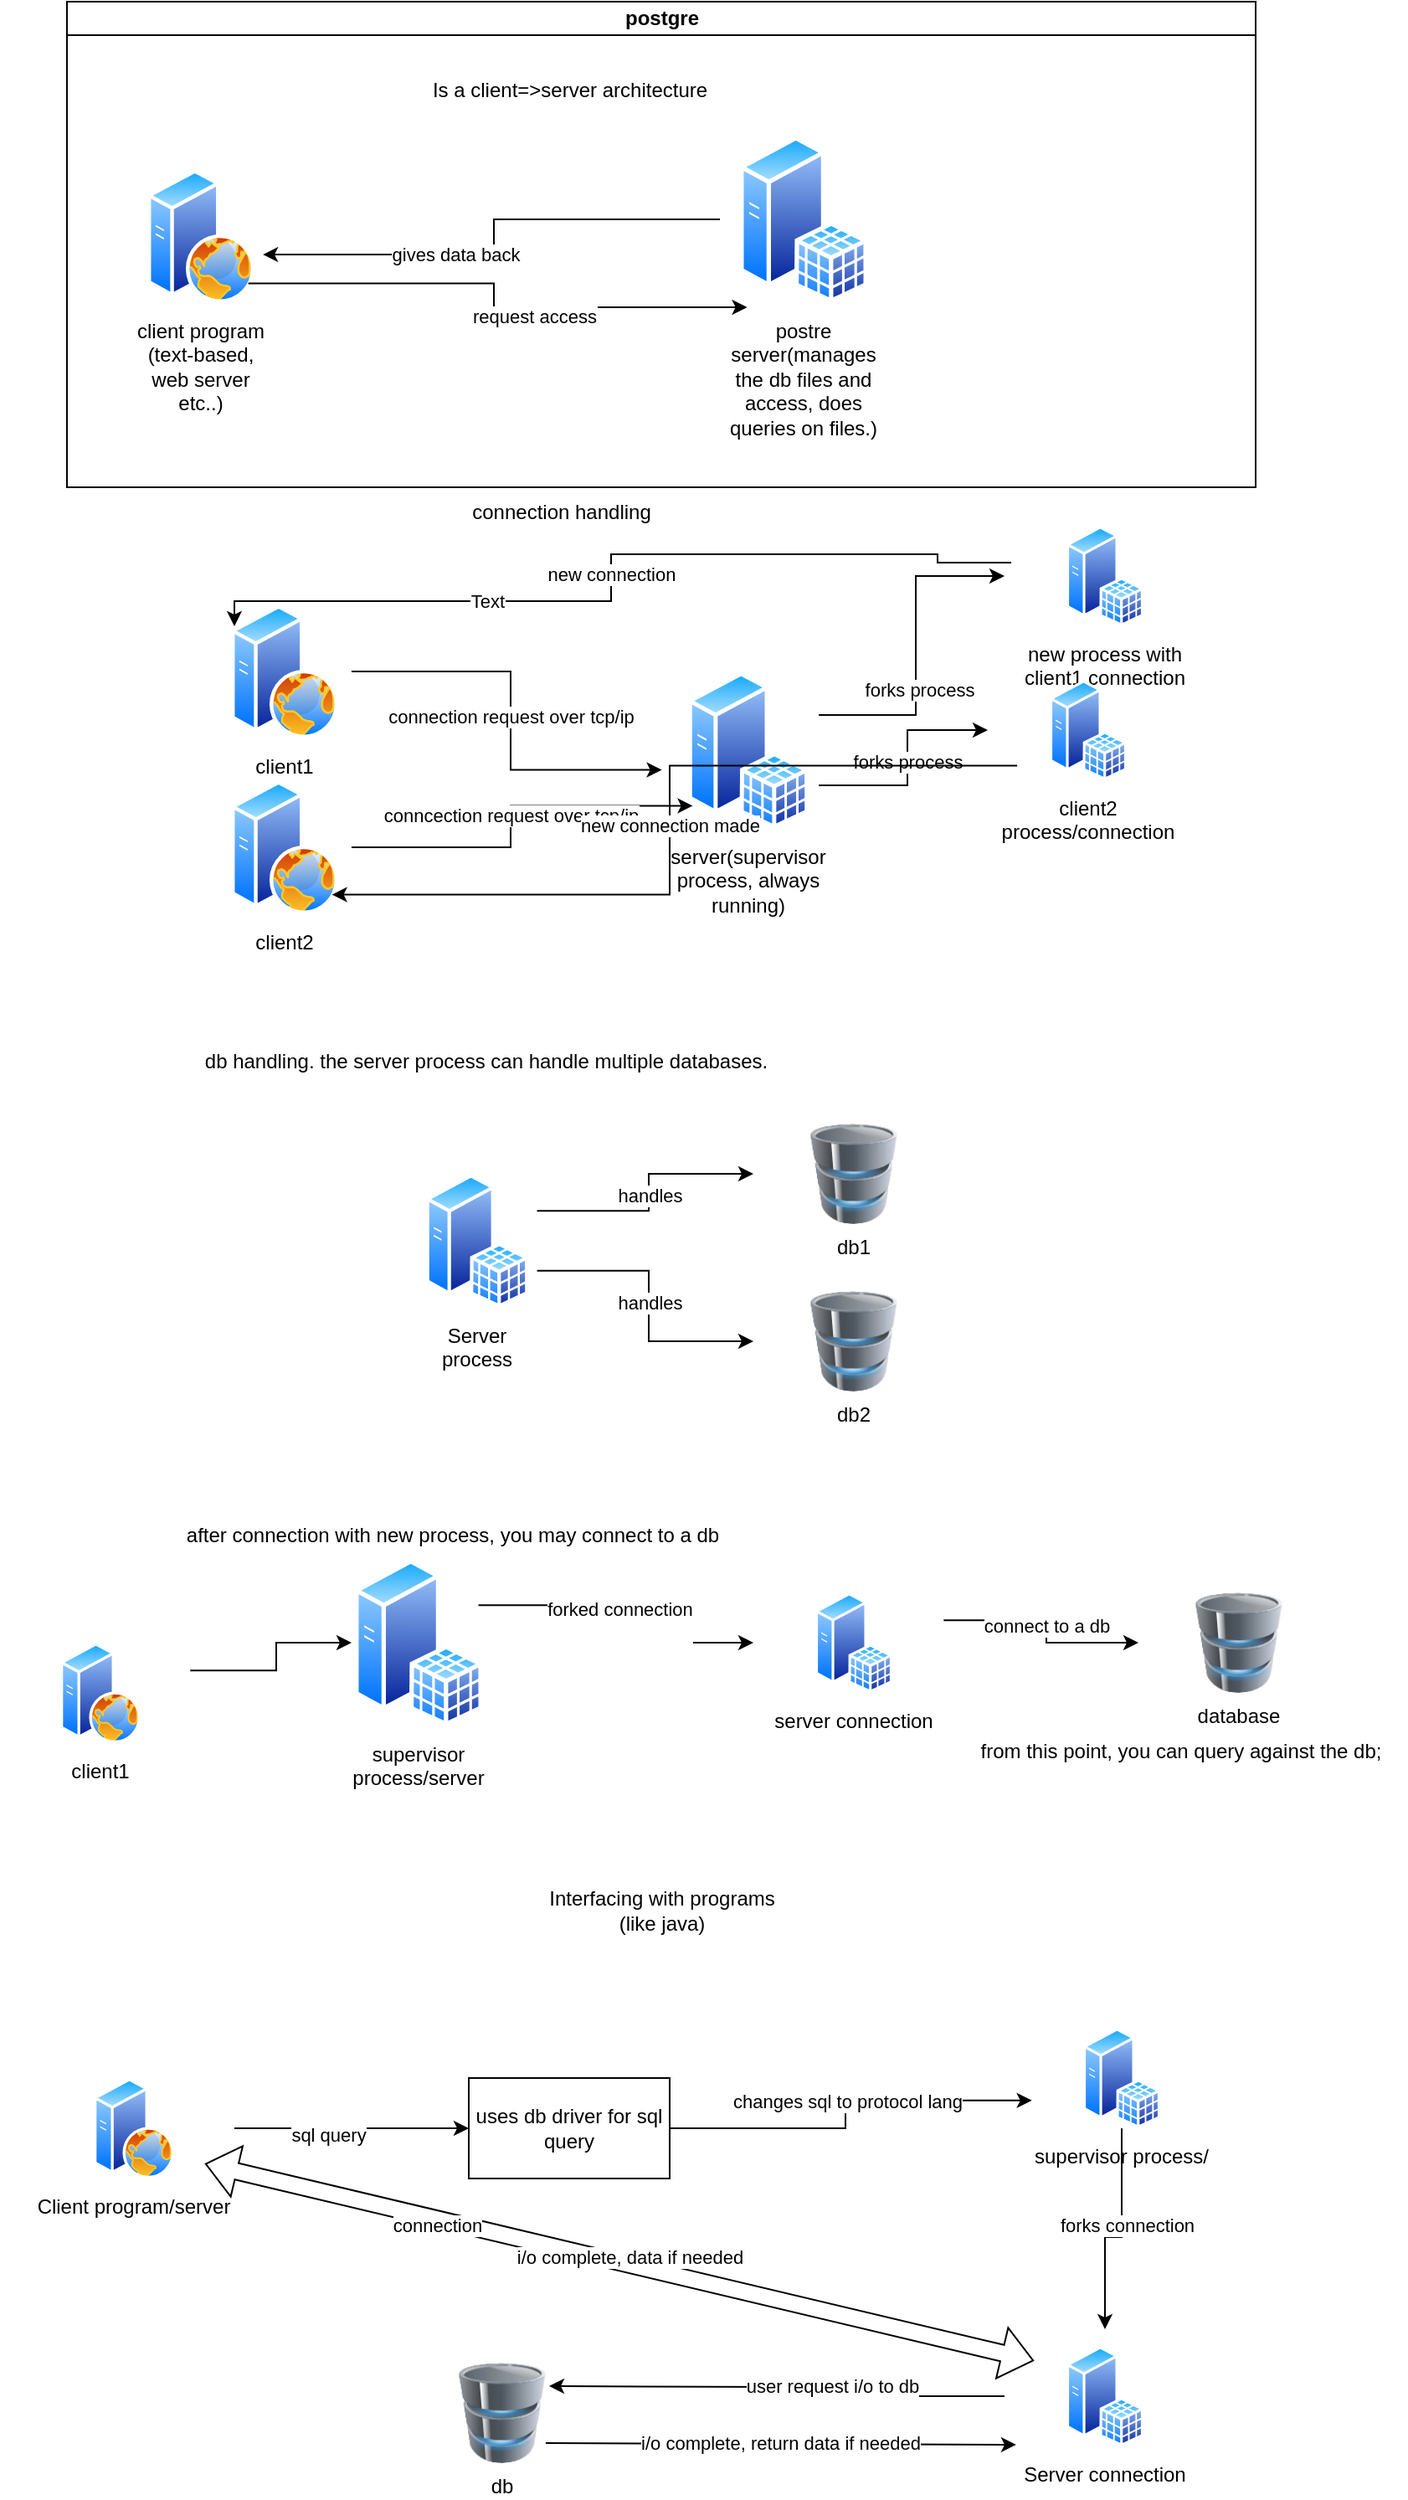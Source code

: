 <mxfile version="22.0.8" type="github">
  <diagram id="prtHgNgQTEPvFCAcTncT" name="Page-1">
    <mxGraphModel dx="1434" dy="774" grid="1" gridSize="10" guides="1" tooltips="1" connect="1" arrows="1" fold="1" page="1" pageScale="1" pageWidth="827" pageHeight="1169" math="0" shadow="0">
      <root>
        <mxCell id="0" />
        <mxCell id="1" parent="0" />
        <mxCell id="dNxyNK7c78bLwvsdeMH5-11" value="postgre" style="swimlane;html=1;startSize=20;horizontal=1;containerType=tree;glass=0;" parent="1" vertex="1">
          <mxGeometry x="40" y="80" width="710" height="290" as="geometry" />
        </mxCell>
        <mxCell id="5cGKDr1xZVWZsfU2q4J_-3" value="client program (text-based, web server etc..)" style="whiteSpace=wrap;html=1;aspect=fixed;shape=image;labelBackgroundColor=default;verticalAlign=top;verticalLabelPosition=bottom;perimeter=ellipsePerimeter;shadow=0;dashed=0;spacingTop=3;image=img/lib/active_directory/web_server.svg;" vertex="1" parent="dNxyNK7c78bLwvsdeMH5-11">
          <mxGeometry x="40" y="100" width="80" height="80" as="geometry" />
        </mxCell>
        <mxCell id="5cGKDr1xZVWZsfU2q4J_-1" value="postre server(manages the db files and access, does queries on files.)" style="whiteSpace=wrap;html=1;aspect=fixed;shape=image;labelBackgroundColor=default;verticalAlign=top;verticalLabelPosition=bottom;perimeter=ellipsePerimeter;shadow=0;dashed=0;spacingTop=3;image=img/lib/active_directory/sql_server.svg;" vertex="1" parent="dNxyNK7c78bLwvsdeMH5-11">
          <mxGeometry x="390" y="80" width="100" height="100" as="geometry" />
        </mxCell>
        <mxCell id="5cGKDr1xZVWZsfU2q4J_-4" style="edgeStyle=orthogonalEdgeStyle;rounded=0;orthogonalLoop=1;jettySize=auto;html=1;exitX=1;exitY=1;exitDx=0;exitDy=0;entryX=0.163;entryY=1.025;entryDx=0;entryDy=0;entryPerimeter=0;" edge="1" parent="dNxyNK7c78bLwvsdeMH5-11" source="5cGKDr1xZVWZsfU2q4J_-3" target="5cGKDr1xZVWZsfU2q4J_-1">
          <mxGeometry relative="1" as="geometry" />
        </mxCell>
        <mxCell id="5cGKDr1xZVWZsfU2q4J_-5" value="request access" style="edgeLabel;html=1;align=center;verticalAlign=middle;resizable=0;points=[];" vertex="1" connectable="0" parent="5cGKDr1xZVWZsfU2q4J_-4">
          <mxGeometry x="0.182" y="-5" relative="1" as="geometry">
            <mxPoint as="offset" />
          </mxGeometry>
        </mxCell>
        <mxCell id="5cGKDr1xZVWZsfU2q4J_-6" style="edgeStyle=orthogonalEdgeStyle;rounded=0;orthogonalLoop=1;jettySize=auto;html=1;exitX=0;exitY=0.5;exitDx=0;exitDy=0;entryX=0.963;entryY=0.638;entryDx=0;entryDy=0;entryPerimeter=0;" edge="1" parent="dNxyNK7c78bLwvsdeMH5-11" source="5cGKDr1xZVWZsfU2q4J_-1" target="5cGKDr1xZVWZsfU2q4J_-3">
          <mxGeometry relative="1" as="geometry" />
        </mxCell>
        <mxCell id="5cGKDr1xZVWZsfU2q4J_-8" value="gives data back" style="edgeLabel;html=1;align=center;verticalAlign=middle;resizable=0;points=[];" vertex="1" connectable="0" parent="5cGKDr1xZVWZsfU2q4J_-6">
          <mxGeometry x="0.22" relative="1" as="geometry">
            <mxPoint as="offset" />
          </mxGeometry>
        </mxCell>
        <mxCell id="5cGKDr1xZVWZsfU2q4J_-9" value="Is a client=&amp;gt;server architecture" style="text;html=1;align=center;verticalAlign=middle;resizable=0;points=[];autosize=1;strokeColor=none;fillColor=none;" vertex="1" parent="1">
          <mxGeometry x="245" y="118" width="190" height="30" as="geometry" />
        </mxCell>
        <mxCell id="5cGKDr1xZVWZsfU2q4J_-10" value="client1" style="whiteSpace=wrap;html=1;aspect=fixed;shape=image;labelBackgroundColor=default;verticalAlign=top;verticalLabelPosition=bottom;perimeter=ellipsePerimeter;shadow=0;dashed=0;spacingTop=3;image=img/lib/active_directory/web_server.svg;" vertex="1" parent="1">
          <mxGeometry x="130" y="440" width="80" height="80" as="geometry" />
        </mxCell>
        <mxCell id="5cGKDr1xZVWZsfU2q4J_-15" style="edgeStyle=orthogonalEdgeStyle;rounded=0;orthogonalLoop=1;jettySize=auto;html=1;exitX=1;exitY=0.25;exitDx=0;exitDy=0;entryX=0;entryY=0.5;entryDx=0;entryDy=0;" edge="1" parent="1" source="5cGKDr1xZVWZsfU2q4J_-11" target="5cGKDr1xZVWZsfU2q4J_-14">
          <mxGeometry relative="1" as="geometry" />
        </mxCell>
        <mxCell id="5cGKDr1xZVWZsfU2q4J_-16" value="forks process" style="edgeLabel;html=1;align=center;verticalAlign=middle;resizable=0;points=[];" vertex="1" connectable="0" parent="5cGKDr1xZVWZsfU2q4J_-15">
          <mxGeometry x="-0.248" y="-2" relative="1" as="geometry">
            <mxPoint as="offset" />
          </mxGeometry>
        </mxCell>
        <mxCell id="5cGKDr1xZVWZsfU2q4J_-20" value="forks process" style="edgeStyle=orthogonalEdgeStyle;rounded=0;orthogonalLoop=1;jettySize=auto;html=1;exitX=1;exitY=0.75;exitDx=0;exitDy=0;" edge="1" parent="1" source="5cGKDr1xZVWZsfU2q4J_-11" target="5cGKDr1xZVWZsfU2q4J_-19">
          <mxGeometry relative="1" as="geometry" />
        </mxCell>
        <mxCell id="5cGKDr1xZVWZsfU2q4J_-11" value="server(supervisor process, always running)" style="whiteSpace=wrap;html=1;aspect=fixed;shape=image;labelBackgroundColor=default;verticalAlign=top;verticalLabelPosition=bottom;perimeter=ellipsePerimeter;shadow=0;dashed=0;spacingTop=3;image=img/lib/active_directory/sql_server.svg;" vertex="1" parent="1">
          <mxGeometry x="400" y="480" width="94" height="94" as="geometry" />
        </mxCell>
        <mxCell id="5cGKDr1xZVWZsfU2q4J_-12" value="connection request over tcp/ip" style="edgeStyle=orthogonalEdgeStyle;rounded=0;orthogonalLoop=1;jettySize=auto;html=1;exitX=1;exitY=0.5;exitDx=0;exitDy=0;entryX=-0.05;entryY=0.625;entryDx=0;entryDy=0;entryPerimeter=0;" edge="1" parent="1" source="5cGKDr1xZVWZsfU2q4J_-10" target="5cGKDr1xZVWZsfU2q4J_-11">
          <mxGeometry relative="1" as="geometry" />
        </mxCell>
        <mxCell id="5cGKDr1xZVWZsfU2q4J_-13" value="connection handling " style="text;html=1;align=center;verticalAlign=middle;resizable=0;points=[];autosize=1;strokeColor=none;fillColor=none;" vertex="1" parent="1">
          <mxGeometry x="270" y="370" width="130" height="30" as="geometry" />
        </mxCell>
        <mxCell id="5cGKDr1xZVWZsfU2q4J_-14" value="new process with client1 connection" style="rounded=0;whiteSpace=wrap;html=1;shape=image;labelBackgroundColor=default;verticalAlign=top;verticalLabelPosition=bottom;aspect=fixed;perimeter=ellipsePerimeter;shadow=0;dashed=0;spacingTop=3;image=img/lib/active_directory/sql_server.svg;" vertex="1" parent="1">
          <mxGeometry x="600" y="393" width="120" height="60" as="geometry" />
        </mxCell>
        <mxCell id="5cGKDr1xZVWZsfU2q4J_-18" value="conncection request over tcp/ip" style="edgeStyle=orthogonalEdgeStyle;rounded=0;orthogonalLoop=1;jettySize=auto;html=1;exitX=1;exitY=0.5;exitDx=0;exitDy=0;entryX=0;entryY=1;entryDx=0;entryDy=0;" edge="1" parent="1" source="5cGKDr1xZVWZsfU2q4J_-17" target="5cGKDr1xZVWZsfU2q4J_-11">
          <mxGeometry relative="1" as="geometry" />
        </mxCell>
        <mxCell id="5cGKDr1xZVWZsfU2q4J_-17" value="client2" style="whiteSpace=wrap;html=1;aspect=fixed;shape=image;labelBackgroundColor=default;verticalAlign=top;verticalLabelPosition=bottom;perimeter=ellipsePerimeter;shadow=0;dashed=0;spacingTop=3;image=img/lib/active_directory/web_server.svg;" vertex="1" parent="1">
          <mxGeometry x="130" y="545" width="80" height="80" as="geometry" />
        </mxCell>
        <mxCell id="5cGKDr1xZVWZsfU2q4J_-27" value="new connection made " style="edgeStyle=orthogonalEdgeStyle;rounded=0;orthogonalLoop=1;jettySize=auto;html=1;exitX=0;exitY=1;exitDx=0;exitDy=0;entryX=1;entryY=1;entryDx=0;entryDy=0;" edge="1" parent="1" source="5cGKDr1xZVWZsfU2q4J_-19" target="5cGKDr1xZVWZsfU2q4J_-17">
          <mxGeometry relative="1" as="geometry" />
        </mxCell>
        <mxCell id="5cGKDr1xZVWZsfU2q4J_-19" value="client2 process/connection" style="rounded=0;whiteSpace=wrap;html=1;shape=image;labelBackgroundColor=default;verticalAlign=top;verticalLabelPosition=bottom;aspect=fixed;perimeter=ellipsePerimeter;shadow=0;dashed=0;spacingTop=3;image=img/lib/active_directory/sql_server.svg;" vertex="1" parent="1">
          <mxGeometry x="590" y="485" width="120" height="60" as="geometry" />
        </mxCell>
        <mxCell id="5cGKDr1xZVWZsfU2q4J_-21" value="&lt;div&gt;db handling. the server process can handle multiple databases.&lt;br&gt;&lt;/div&gt;" style="text;html=1;align=center;verticalAlign=middle;resizable=0;points=[];autosize=1;strokeColor=none;fillColor=none;" vertex="1" parent="1">
          <mxGeometry x="110" y="698" width="360" height="30" as="geometry" />
        </mxCell>
        <mxCell id="5cGKDr1xZVWZsfU2q4J_-25" value="handles " style="edgeStyle=orthogonalEdgeStyle;rounded=0;orthogonalLoop=1;jettySize=auto;html=1;exitX=1;exitY=0.25;exitDx=0;exitDy=0;" edge="1" parent="1" source="5cGKDr1xZVWZsfU2q4J_-22" target="5cGKDr1xZVWZsfU2q4J_-23">
          <mxGeometry relative="1" as="geometry" />
        </mxCell>
        <mxCell id="5cGKDr1xZVWZsfU2q4J_-26" value="handles " style="edgeStyle=orthogonalEdgeStyle;rounded=0;orthogonalLoop=1;jettySize=auto;html=1;exitX=1;exitY=0.75;exitDx=0;exitDy=0;" edge="1" parent="1" source="5cGKDr1xZVWZsfU2q4J_-22" target="5cGKDr1xZVWZsfU2q4J_-24">
          <mxGeometry relative="1" as="geometry" />
        </mxCell>
        <mxCell id="5cGKDr1xZVWZsfU2q4J_-22" value="Server process" style="whiteSpace=wrap;html=1;aspect=fixed;shape=image;labelBackgroundColor=default;verticalAlign=top;verticalLabelPosition=bottom;perimeter=ellipsePerimeter;shadow=0;dashed=0;spacingTop=3;image=img/lib/active_directory/sql_server.svg;" vertex="1" parent="1">
          <mxGeometry x="245" y="780" width="80" height="80" as="geometry" />
        </mxCell>
        <mxCell id="5cGKDr1xZVWZsfU2q4J_-23" value="db1" style="rounded=0;whiteSpace=wrap;html=1;shape=image;labelBackgroundColor=default;verticalAlign=top;verticalLabelPosition=bottom;image=img/lib/clip_art/computers/Database_128x128.png;" vertex="1" parent="1">
          <mxGeometry x="450" y="750" width="120" height="60" as="geometry" />
        </mxCell>
        <mxCell id="5cGKDr1xZVWZsfU2q4J_-24" value="db2" style="rounded=0;whiteSpace=wrap;html=1;shape=image;labelBackgroundColor=default;verticalAlign=top;verticalLabelPosition=bottom;image=img/lib/clip_art/computers/Database_128x128.png;" vertex="1" parent="1">
          <mxGeometry x="450" y="850" width="120" height="60" as="geometry" />
        </mxCell>
        <mxCell id="5cGKDr1xZVWZsfU2q4J_-28" value="new connection" style="edgeStyle=orthogonalEdgeStyle;rounded=0;orthogonalLoop=1;jettySize=auto;html=1;exitX=0.033;exitY=0.367;exitDx=0;exitDy=0;entryX=0.625;entryY=-0.062;entryDx=0;entryDy=0;entryPerimeter=0;exitPerimeter=0;" edge="1" parent="1" source="5cGKDr1xZVWZsfU2q4J_-14">
          <mxGeometry relative="1" as="geometry">
            <mxPoint x="560" y="410.96" as="sourcePoint" />
            <mxPoint x="140" y="453.0" as="targetPoint" />
            <Array as="points">
              <mxPoint x="560" y="415" />
              <mxPoint x="560" y="410" />
              <mxPoint x="365" y="410" />
              <mxPoint x="365" y="438" />
              <mxPoint x="140" y="438" />
            </Array>
          </mxGeometry>
        </mxCell>
        <mxCell id="5cGKDr1xZVWZsfU2q4J_-29" value="Text" style="edgeLabel;html=1;align=center;verticalAlign=middle;resizable=0;points=[];" vertex="1" connectable="0" parent="5cGKDr1xZVWZsfU2q4J_-28">
          <mxGeometry x="0.354" relative="1" as="geometry">
            <mxPoint as="offset" />
          </mxGeometry>
        </mxCell>
        <mxCell id="5cGKDr1xZVWZsfU2q4J_-32" value="&lt;div&gt;after connection with new process, you may connect to a db&lt;/div&gt;&lt;div&gt;&lt;br&gt;&lt;/div&gt;" style="text;html=1;align=center;verticalAlign=middle;resizable=0;points=[];autosize=1;strokeColor=none;fillColor=none;" vertex="1" parent="1">
          <mxGeometry x="95" y="983" width="350" height="40" as="geometry" />
        </mxCell>
        <mxCell id="5cGKDr1xZVWZsfU2q4J_-35" value="connect to a db" style="edgeStyle=orthogonalEdgeStyle;rounded=0;orthogonalLoop=1;jettySize=auto;html=1;exitX=1;exitY=0.25;exitDx=0;exitDy=0;" edge="1" parent="1" source="5cGKDr1xZVWZsfU2q4J_-33" target="5cGKDr1xZVWZsfU2q4J_-34">
          <mxGeometry relative="1" as="geometry" />
        </mxCell>
        <mxCell id="5cGKDr1xZVWZsfU2q4J_-33" value="server connection " style="rounded=0;whiteSpace=wrap;html=1;shape=image;labelBackgroundColor=default;verticalAlign=top;verticalLabelPosition=bottom;aspect=fixed;perimeter=ellipsePerimeter;shadow=0;dashed=0;spacingTop=3;image=img/lib/active_directory/sql_server.svg;" vertex="1" parent="1">
          <mxGeometry x="450" y="1030" width="120" height="60" as="geometry" />
        </mxCell>
        <mxCell id="5cGKDr1xZVWZsfU2q4J_-34" value="database " style="rounded=0;whiteSpace=wrap;html=1;shape=image;labelBackgroundColor=default;verticalAlign=top;verticalLabelPosition=bottom;image=img/lib/clip_art/computers/Database_128x128.png;" vertex="1" parent="1">
          <mxGeometry x="680" y="1030" width="120" height="60" as="geometry" />
        </mxCell>
        <mxCell id="5cGKDr1xZVWZsfU2q4J_-36" value="from this point, you can query against the db;" style="text;html=1;align=center;verticalAlign=middle;resizable=0;points=[];autosize=1;strokeColor=none;fillColor=none;" vertex="1" parent="1">
          <mxGeometry x="570" y="1110" width="270" height="30" as="geometry" />
        </mxCell>
        <mxCell id="5cGKDr1xZVWZsfU2q4J_-38" style="edgeStyle=orthogonalEdgeStyle;rounded=0;orthogonalLoop=1;jettySize=auto;html=1;exitX=1;exitY=0.25;exitDx=0;exitDy=0;" edge="1" parent="1" source="5cGKDr1xZVWZsfU2q4J_-37" target="5cGKDr1xZVWZsfU2q4J_-39">
          <mxGeometry relative="1" as="geometry">
            <mxPoint x="140" y="1060" as="targetPoint" />
          </mxGeometry>
        </mxCell>
        <mxCell id="5cGKDr1xZVWZsfU2q4J_-37" value="client1" style="rounded=0;whiteSpace=wrap;html=1;shape=image;labelBackgroundColor=default;verticalAlign=top;verticalLabelPosition=bottom;aspect=fixed;perimeter=ellipsePerimeter;shadow=0;dashed=0;spacingTop=3;image=img/lib/active_directory/web_server.svg;" vertex="1" parent="1">
          <mxGeometry y="1060" width="120" height="60" as="geometry" />
        </mxCell>
        <mxCell id="5cGKDr1xZVWZsfU2q4J_-40" value="&lt;div&gt;forked connection&lt;/div&gt;&lt;div&gt;&lt;br&gt;&lt;/div&gt;" style="edgeStyle=orthogonalEdgeStyle;rounded=0;orthogonalLoop=1;jettySize=auto;html=1;exitX=1;exitY=0.25;exitDx=0;exitDy=0;" edge="1" parent="1" source="5cGKDr1xZVWZsfU2q4J_-39" target="5cGKDr1xZVWZsfU2q4J_-33">
          <mxGeometry relative="1" as="geometry" />
        </mxCell>
        <mxCell id="5cGKDr1xZVWZsfU2q4J_-39" value="supervisor process/server " style="rounded=0;whiteSpace=wrap;html=1;shape=image;labelBackgroundColor=default;verticalAlign=top;verticalLabelPosition=bottom;aspect=fixed;perimeter=ellipsePerimeter;shadow=0;dashed=0;spacingTop=3;image=img/lib/active_directory/sql_server.svg;" vertex="1" parent="1">
          <mxGeometry x="210" y="1010" width="80" height="100" as="geometry" />
        </mxCell>
        <mxCell id="5cGKDr1xZVWZsfU2q4J_-44" style="edgeStyle=orthogonalEdgeStyle;rounded=0;orthogonalLoop=1;jettySize=auto;html=1;exitX=1;exitY=0.5;exitDx=0;exitDy=0;" edge="1" parent="1" source="5cGKDr1xZVWZsfU2q4J_-41" target="5cGKDr1xZVWZsfU2q4J_-43">
          <mxGeometry relative="1" as="geometry" />
        </mxCell>
        <mxCell id="5cGKDr1xZVWZsfU2q4J_-66" value="sql query " style="edgeLabel;html=1;align=center;verticalAlign=middle;resizable=0;points=[];" vertex="1" connectable="0" parent="5cGKDr1xZVWZsfU2q4J_-44">
          <mxGeometry x="-0.2" y="-4" relative="1" as="geometry">
            <mxPoint as="offset" />
          </mxGeometry>
        </mxCell>
        <mxCell id="5cGKDr1xZVWZsfU2q4J_-41" value="Client program/server" style="rounded=0;whiteSpace=wrap;html=1;shape=image;labelBackgroundColor=default;verticalAlign=top;verticalLabelPosition=bottom;aspect=fixed;perimeter=ellipsePerimeter;shadow=0;dashed=0;spacingTop=3;image=img/lib/active_directory/web_server.svg;" vertex="1" parent="1">
          <mxGeometry x="20" y="1320" width="120" height="60" as="geometry" />
        </mxCell>
        <mxCell id="5cGKDr1xZVWZsfU2q4J_-42" value="&lt;div&gt;Interfacing with programs&lt;/div&gt;&lt;div&gt;(like java) &lt;/div&gt;" style="text;html=1;align=center;verticalAlign=middle;resizable=0;points=[];autosize=1;strokeColor=none;fillColor=none;" vertex="1" parent="1">
          <mxGeometry x="315" y="1200" width="160" height="40" as="geometry" />
        </mxCell>
        <mxCell id="5cGKDr1xZVWZsfU2q4J_-45" style="edgeStyle=orthogonalEdgeStyle;rounded=0;orthogonalLoop=1;jettySize=auto;html=1;exitX=1;exitY=0.5;exitDx=0;exitDy=0;entryX=0;entryY=0.75;entryDx=0;entryDy=0;" edge="1" parent="1" source="5cGKDr1xZVWZsfU2q4J_-43" target="5cGKDr1xZVWZsfU2q4J_-48">
          <mxGeometry relative="1" as="geometry">
            <mxPoint x="600" y="1350" as="targetPoint" />
          </mxGeometry>
        </mxCell>
        <mxCell id="5cGKDr1xZVWZsfU2q4J_-47" value="changes sql to protocol lang" style="edgeLabel;html=1;align=center;verticalAlign=middle;resizable=0;points=[];" vertex="1" connectable="0" parent="5cGKDr1xZVWZsfU2q4J_-45">
          <mxGeometry x="0.04" y="-1" relative="1" as="geometry">
            <mxPoint as="offset" />
          </mxGeometry>
        </mxCell>
        <mxCell id="5cGKDr1xZVWZsfU2q4J_-43" value="uses db driver for sql query" style="rounded=0;whiteSpace=wrap;html=1;" vertex="1" parent="1">
          <mxGeometry x="280" y="1320" width="120" height="60" as="geometry" />
        </mxCell>
        <mxCell id="5cGKDr1xZVWZsfU2q4J_-48" value="supervisor process/" style="rounded=0;whiteSpace=wrap;html=1;shape=image;labelBackgroundColor=default;verticalAlign=top;verticalLabelPosition=bottom;aspect=fixed;perimeter=ellipsePerimeter;shadow=0;dashed=0;spacingTop=3;image=img/lib/active_directory/sql_server.svg;" vertex="1" parent="1">
          <mxGeometry x="610" y="1290" width="120" height="60" as="geometry" />
        </mxCell>
        <mxCell id="5cGKDr1xZVWZsfU2q4J_-52" style="edgeStyle=orthogonalEdgeStyle;rounded=0;orthogonalLoop=1;jettySize=auto;html=1;exitX=0;exitY=0.5;exitDx=0;exitDy=0;entryX=1.025;entryY=0.4;entryDx=0;entryDy=0;entryPerimeter=0;" edge="1" parent="1" source="5cGKDr1xZVWZsfU2q4J_-49">
          <mxGeometry relative="1" as="geometry">
            <mxPoint x="328" y="1504" as="targetPoint" />
          </mxGeometry>
        </mxCell>
        <mxCell id="5cGKDr1xZVWZsfU2q4J_-58" value="user request i/o to db" style="edgeLabel;html=1;align=center;verticalAlign=middle;resizable=0;points=[];" vertex="1" connectable="0" parent="5cGKDr1xZVWZsfU2q4J_-52">
          <mxGeometry x="-0.258" y="-6" relative="1" as="geometry">
            <mxPoint as="offset" />
          </mxGeometry>
        </mxCell>
        <mxCell id="5cGKDr1xZVWZsfU2q4J_-49" value="Server connection" style="rounded=0;whiteSpace=wrap;html=1;shape=image;labelBackgroundColor=default;verticalAlign=top;verticalLabelPosition=bottom;aspect=fixed;perimeter=ellipsePerimeter;shadow=0;dashed=0;spacingTop=3;image=img/lib/active_directory/sql_server.svg;" vertex="1" parent="1">
          <mxGeometry x="600" y="1480" width="120" height="60" as="geometry" />
        </mxCell>
        <mxCell id="5cGKDr1xZVWZsfU2q4J_-50" style="edgeStyle=orthogonalEdgeStyle;rounded=0;orthogonalLoop=1;jettySize=auto;html=1;exitX=0.5;exitY=1;exitDx=0;exitDy=0;entryX=0.5;entryY=-0.167;entryDx=0;entryDy=0;entryPerimeter=0;" edge="1" parent="1" source="5cGKDr1xZVWZsfU2q4J_-48" target="5cGKDr1xZVWZsfU2q4J_-49">
          <mxGeometry relative="1" as="geometry" />
        </mxCell>
        <mxCell id="5cGKDr1xZVWZsfU2q4J_-51" value="forks connection" style="edgeLabel;html=1;align=center;verticalAlign=middle;resizable=0;points=[];" vertex="1" connectable="0" parent="5cGKDr1xZVWZsfU2q4J_-50">
          <mxGeometry x="-0.111" y="3" relative="1" as="geometry">
            <mxPoint as="offset" />
          </mxGeometry>
        </mxCell>
        <mxCell id="5cGKDr1xZVWZsfU2q4J_-55" value="" style="shape=flexArrow;endArrow=classic;startArrow=classic;html=1;rounded=0;entryX=0;entryY=0;entryDx=0;entryDy=0;exitX=1;exitY=1;exitDx=0;exitDy=0;" edge="1" parent="1" source="5cGKDr1xZVWZsfU2q4J_-41" target="5cGKDr1xZVWZsfU2q4J_-49">
          <mxGeometry width="100" height="100" relative="1" as="geometry">
            <mxPoint x="420" y="1480" as="sourcePoint" />
            <mxPoint x="520" y="1380" as="targetPoint" />
          </mxGeometry>
        </mxCell>
        <mxCell id="5cGKDr1xZVWZsfU2q4J_-56" value="connection" style="edgeLabel;html=1;align=center;verticalAlign=middle;resizable=0;points=[];" vertex="1" connectable="0" parent="5cGKDr1xZVWZsfU2q4J_-55">
          <mxGeometry x="-0.439" y="-4" relative="1" as="geometry">
            <mxPoint as="offset" />
          </mxGeometry>
        </mxCell>
        <mxCell id="5cGKDr1xZVWZsfU2q4J_-67" value="&lt;div&gt;i/o complete, data if needed&lt;/div&gt;" style="edgeLabel;html=1;align=center;verticalAlign=middle;resizable=0;points=[];" vertex="1" connectable="0" parent="5cGKDr1xZVWZsfU2q4J_-55">
          <mxGeometry x="0.018" y="4" relative="1" as="geometry">
            <mxPoint as="offset" />
          </mxGeometry>
        </mxCell>
        <mxCell id="5cGKDr1xZVWZsfU2q4J_-60" value="&lt;br&gt;&lt;div&gt;i/o complete, return data if needed&lt;/div&gt;&lt;br&gt;" style="endArrow=classic;html=1;rounded=0;entryX=0.058;entryY=0.983;entryDx=0;entryDy=0;entryPerimeter=0;exitX=1.008;exitY=0.967;exitDx=0;exitDy=0;exitPerimeter=0;" edge="1" parent="1" target="5cGKDr1xZVWZsfU2q4J_-49">
          <mxGeometry width="50" height="50" relative="1" as="geometry">
            <mxPoint x="325.96" y="1538.02" as="sourcePoint" />
            <mxPoint x="485" y="1480" as="targetPoint" />
          </mxGeometry>
        </mxCell>
        <mxCell id="5cGKDr1xZVWZsfU2q4J_-70" value="db" style="shape=image;whiteSpace=wrap;html=1;labelBackgroundColor=default;verticalAlign=top;verticalLabelPosition=bottom;image=img/lib/clip_art/computers/Database_128x128.png;" vertex="1" parent="1">
          <mxGeometry x="270" y="1490" width="60" height="60" as="geometry" />
        </mxCell>
      </root>
    </mxGraphModel>
  </diagram>
</mxfile>
